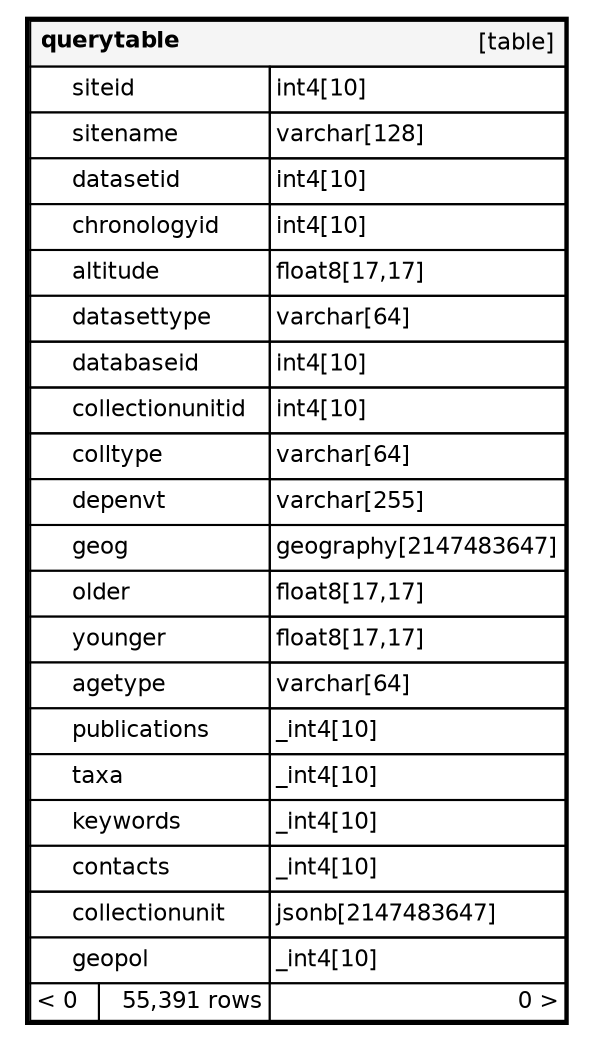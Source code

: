 digraph "querytable" {
  graph [
    rankdir="RL"
    bgcolor="#ffffff"
    nodesep="0.18"
    ranksep="0.46"
    fontname="Helvetica"
    fontsize="11"
    ration="compress"
  ];
  node [
    fontname="Helvetica"
    fontsize="11"
    shape="plaintext"
  ];
  edge [
    arrowsize="0.8"
  ];
  "querytable" [
   label=<
    <TABLE BORDER="2" CELLBORDER="1" CELLSPACING="0" BGCOLOR="#ffffff">
      <TR><TD COLSPAN="4"  BGCOLOR="#f5f5f5"><TABLE BORDER="0" CELLSPACING="0"><TR><TD ALIGN="LEFT"><B>querytable</B></TD><TD ALIGN="RIGHT">[table]</TD></TR></TABLE></TD></TR>
      <TR><TD PORT="siteid" COLSPAN="2" BGCOLOR="#ffffff" ALIGN="LEFT"><TABLE BORDER="0" CELLSPACING="0" ALIGN="LEFT"><TR ALIGN="LEFT"><TD ALIGN="LEFT" FIXEDSIZE="TRUE" WIDTH="15" HEIGHT="16"></TD><TD ALIGN="LEFT" FIXEDSIZE="TRUE" WIDTH="94" HEIGHT="16">siteid</TD></TR></TABLE></TD><TD PORT="siteid.type" ALIGN="LEFT">int4[10]</TD></TR>
      <TR><TD PORT="sitename" COLSPAN="2" BGCOLOR="#ffffff" ALIGN="LEFT"><TABLE BORDER="0" CELLSPACING="0" ALIGN="LEFT"><TR ALIGN="LEFT"><TD ALIGN="LEFT" FIXEDSIZE="TRUE" WIDTH="15" HEIGHT="16"></TD><TD ALIGN="LEFT" FIXEDSIZE="TRUE" WIDTH="94" HEIGHT="16">sitename</TD></TR></TABLE></TD><TD PORT="sitename.type" ALIGN="LEFT">varchar[128]</TD></TR>
      <TR><TD PORT="datasetid" COLSPAN="2" BGCOLOR="#ffffff" ALIGN="LEFT"><TABLE BORDER="0" CELLSPACING="0" ALIGN="LEFT"><TR ALIGN="LEFT"><TD ALIGN="LEFT" FIXEDSIZE="TRUE" WIDTH="15" HEIGHT="16"></TD><TD ALIGN="LEFT" FIXEDSIZE="TRUE" WIDTH="94" HEIGHT="16">datasetid</TD></TR></TABLE></TD><TD PORT="datasetid.type" ALIGN="LEFT">int4[10]</TD></TR>
      <TR><TD PORT="chronologyid" COLSPAN="2" BGCOLOR="#ffffff" ALIGN="LEFT"><TABLE BORDER="0" CELLSPACING="0" ALIGN="LEFT"><TR ALIGN="LEFT"><TD ALIGN="LEFT" FIXEDSIZE="TRUE" WIDTH="15" HEIGHT="16"></TD><TD ALIGN="LEFT" FIXEDSIZE="TRUE" WIDTH="94" HEIGHT="16">chronologyid</TD></TR></TABLE></TD><TD PORT="chronologyid.type" ALIGN="LEFT">int4[10]</TD></TR>
      <TR><TD PORT="altitude" COLSPAN="2" BGCOLOR="#ffffff" ALIGN="LEFT"><TABLE BORDER="0" CELLSPACING="0" ALIGN="LEFT"><TR ALIGN="LEFT"><TD ALIGN="LEFT" FIXEDSIZE="TRUE" WIDTH="15" HEIGHT="16"></TD><TD ALIGN="LEFT" FIXEDSIZE="TRUE" WIDTH="94" HEIGHT="16">altitude</TD></TR></TABLE></TD><TD PORT="altitude.type" ALIGN="LEFT">float8[17,17]</TD></TR>
      <TR><TD PORT="datasettype" COLSPAN="2" BGCOLOR="#ffffff" ALIGN="LEFT"><TABLE BORDER="0" CELLSPACING="0" ALIGN="LEFT"><TR ALIGN="LEFT"><TD ALIGN="LEFT" FIXEDSIZE="TRUE" WIDTH="15" HEIGHT="16"></TD><TD ALIGN="LEFT" FIXEDSIZE="TRUE" WIDTH="94" HEIGHT="16">datasettype</TD></TR></TABLE></TD><TD PORT="datasettype.type" ALIGN="LEFT">varchar[64]</TD></TR>
      <TR><TD PORT="databaseid" COLSPAN="2" ALIGN="LEFT"><TABLE BORDER="0" CELLSPACING="0" ALIGN="LEFT"><TR ALIGN="LEFT"><TD ALIGN="LEFT" FIXEDSIZE="TRUE" WIDTH="15" HEIGHT="16"></TD><TD ALIGN="LEFT" FIXEDSIZE="TRUE" WIDTH="94" HEIGHT="16">databaseid</TD></TR></TABLE></TD><TD PORT="databaseid.type" ALIGN="LEFT">int4[10]</TD></TR>
      <TR><TD PORT="collectionunitid" COLSPAN="2" ALIGN="LEFT"><TABLE BORDER="0" CELLSPACING="0" ALIGN="LEFT"><TR ALIGN="LEFT"><TD ALIGN="LEFT" FIXEDSIZE="TRUE" WIDTH="15" HEIGHT="16"></TD><TD ALIGN="LEFT" FIXEDSIZE="TRUE" WIDTH="94" HEIGHT="16">collectionunitid</TD></TR></TABLE></TD><TD PORT="collectionunitid.type" ALIGN="LEFT">int4[10]</TD></TR>
      <TR><TD PORT="colltype" COLSPAN="2" ALIGN="LEFT"><TABLE BORDER="0" CELLSPACING="0" ALIGN="LEFT"><TR ALIGN="LEFT"><TD ALIGN="LEFT" FIXEDSIZE="TRUE" WIDTH="15" HEIGHT="16"></TD><TD ALIGN="LEFT" FIXEDSIZE="TRUE" WIDTH="94" HEIGHT="16">colltype</TD></TR></TABLE></TD><TD PORT="colltype.type" ALIGN="LEFT">varchar[64]</TD></TR>
      <TR><TD PORT="depenvt" COLSPAN="2" BGCOLOR="#ffffff" ALIGN="LEFT"><TABLE BORDER="0" CELLSPACING="0" ALIGN="LEFT"><TR ALIGN="LEFT"><TD ALIGN="LEFT" FIXEDSIZE="TRUE" WIDTH="15" HEIGHT="16"></TD><TD ALIGN="LEFT" FIXEDSIZE="TRUE" WIDTH="94" HEIGHT="16">depenvt</TD></TR></TABLE></TD><TD PORT="depenvt.type" ALIGN="LEFT">varchar[255]</TD></TR>
      <TR><TD PORT="geog" COLSPAN="2" BGCOLOR="#ffffff" ALIGN="LEFT"><TABLE BORDER="0" CELLSPACING="0" ALIGN="LEFT"><TR ALIGN="LEFT"><TD ALIGN="LEFT" FIXEDSIZE="TRUE" WIDTH="15" HEIGHT="16"></TD><TD ALIGN="LEFT" FIXEDSIZE="TRUE" WIDTH="94" HEIGHT="16">geog</TD></TR></TABLE></TD><TD PORT="geog.type" ALIGN="LEFT">geography[2147483647]</TD></TR>
      <TR><TD PORT="older" COLSPAN="2" BGCOLOR="#ffffff" ALIGN="LEFT"><TABLE BORDER="0" CELLSPACING="0" ALIGN="LEFT"><TR ALIGN="LEFT"><TD ALIGN="LEFT" FIXEDSIZE="TRUE" WIDTH="15" HEIGHT="16"></TD><TD ALIGN="LEFT" FIXEDSIZE="TRUE" WIDTH="94" HEIGHT="16">older</TD></TR></TABLE></TD><TD PORT="older.type" ALIGN="LEFT">float8[17,17]</TD></TR>
      <TR><TD PORT="younger" COLSPAN="2" BGCOLOR="#ffffff" ALIGN="LEFT"><TABLE BORDER="0" CELLSPACING="0" ALIGN="LEFT"><TR ALIGN="LEFT"><TD ALIGN="LEFT" FIXEDSIZE="TRUE" WIDTH="15" HEIGHT="16"></TD><TD ALIGN="LEFT" FIXEDSIZE="TRUE" WIDTH="94" HEIGHT="16">younger</TD></TR></TABLE></TD><TD PORT="younger.type" ALIGN="LEFT">float8[17,17]</TD></TR>
      <TR><TD PORT="agetype" COLSPAN="2" BGCOLOR="#ffffff" ALIGN="LEFT"><TABLE BORDER="0" CELLSPACING="0" ALIGN="LEFT"><TR ALIGN="LEFT"><TD ALIGN="LEFT" FIXEDSIZE="TRUE" WIDTH="15" HEIGHT="16"></TD><TD ALIGN="LEFT" FIXEDSIZE="TRUE" WIDTH="94" HEIGHT="16">agetype</TD></TR></TABLE></TD><TD PORT="agetype.type" ALIGN="LEFT">varchar[64]</TD></TR>
      <TR><TD PORT="publications" COLSPAN="2" BGCOLOR="#ffffff" ALIGN="LEFT"><TABLE BORDER="0" CELLSPACING="0" ALIGN="LEFT"><TR ALIGN="LEFT"><TD ALIGN="LEFT" FIXEDSIZE="TRUE" WIDTH="15" HEIGHT="16"></TD><TD ALIGN="LEFT" FIXEDSIZE="TRUE" WIDTH="94" HEIGHT="16">publications</TD></TR></TABLE></TD><TD PORT="publications.type" ALIGN="LEFT">_int4[10]</TD></TR>
      <TR><TD PORT="taxa" COLSPAN="2" BGCOLOR="#ffffff" ALIGN="LEFT"><TABLE BORDER="0" CELLSPACING="0" ALIGN="LEFT"><TR ALIGN="LEFT"><TD ALIGN="LEFT" FIXEDSIZE="TRUE" WIDTH="15" HEIGHT="16"></TD><TD ALIGN="LEFT" FIXEDSIZE="TRUE" WIDTH="94" HEIGHT="16">taxa</TD></TR></TABLE></TD><TD PORT="taxa.type" ALIGN="LEFT">_int4[10]</TD></TR>
      <TR><TD PORT="keywords" COLSPAN="2" BGCOLOR="#ffffff" ALIGN="LEFT"><TABLE BORDER="0" CELLSPACING="0" ALIGN="LEFT"><TR ALIGN="LEFT"><TD ALIGN="LEFT" FIXEDSIZE="TRUE" WIDTH="15" HEIGHT="16"></TD><TD ALIGN="LEFT" FIXEDSIZE="TRUE" WIDTH="94" HEIGHT="16">keywords</TD></TR></TABLE></TD><TD PORT="keywords.type" ALIGN="LEFT">_int4[10]</TD></TR>
      <TR><TD PORT="contacts" COLSPAN="2" BGCOLOR="#ffffff" ALIGN="LEFT"><TABLE BORDER="0" CELLSPACING="0" ALIGN="LEFT"><TR ALIGN="LEFT"><TD ALIGN="LEFT" FIXEDSIZE="TRUE" WIDTH="15" HEIGHT="16"></TD><TD ALIGN="LEFT" FIXEDSIZE="TRUE" WIDTH="94" HEIGHT="16">contacts</TD></TR></TABLE></TD><TD PORT="contacts.type" ALIGN="LEFT">_int4[10]</TD></TR>
      <TR><TD PORT="collectionunit" COLSPAN="2" ALIGN="LEFT"><TABLE BORDER="0" CELLSPACING="0" ALIGN="LEFT"><TR ALIGN="LEFT"><TD ALIGN="LEFT" FIXEDSIZE="TRUE" WIDTH="15" HEIGHT="16"></TD><TD ALIGN="LEFT" FIXEDSIZE="TRUE" WIDTH="94" HEIGHT="16">collectionunit</TD></TR></TABLE></TD><TD PORT="collectionunit.type" ALIGN="LEFT">jsonb[2147483647]</TD></TR>
      <TR><TD PORT="geopol" COLSPAN="2" BGCOLOR="#ffffff" ALIGN="LEFT"><TABLE BORDER="0" CELLSPACING="0" ALIGN="LEFT"><TR ALIGN="LEFT"><TD ALIGN="LEFT" FIXEDSIZE="TRUE" WIDTH="15" HEIGHT="16"></TD><TD ALIGN="LEFT" FIXEDSIZE="TRUE" WIDTH="94" HEIGHT="16">geopol</TD></TR></TABLE></TD><TD PORT="geopol.type" ALIGN="LEFT">_int4[10]</TD></TR>
      <TR><TD ALIGN="LEFT" BGCOLOR="#ffffff">&lt; 0</TD><TD ALIGN="RIGHT" BGCOLOR="#ffffff">55,391 rows</TD><TD ALIGN="RIGHT" BGCOLOR="#ffffff">0 &gt;</TD></TR>
    </TABLE>>
    URL="../../tables/querytable.html"
    target="_top"
    tooltip="querytable"
  ];
}
